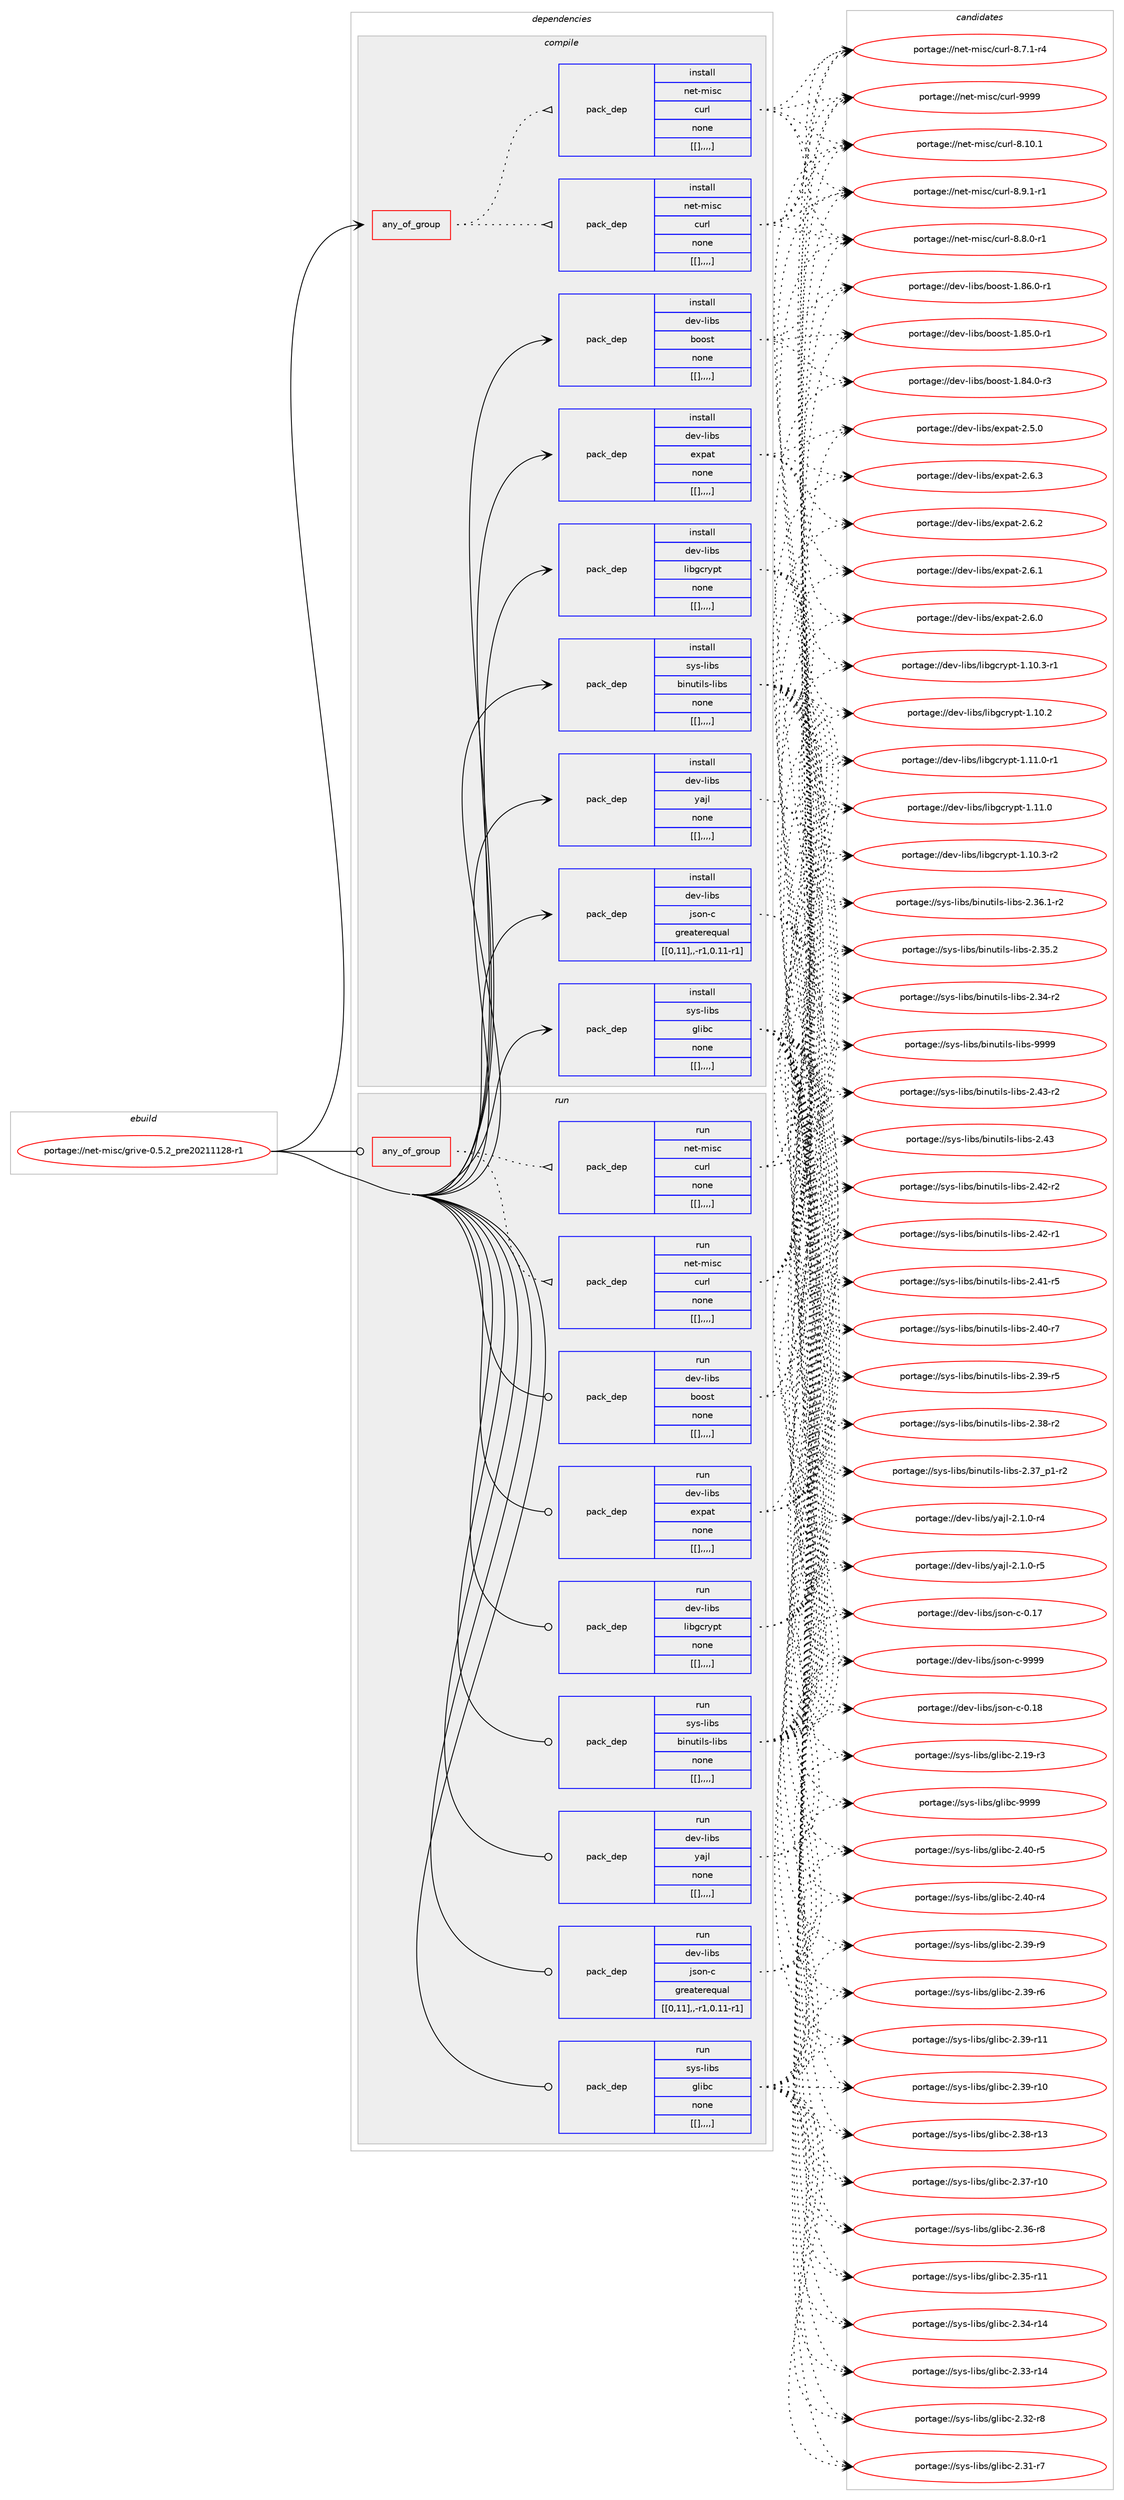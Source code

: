 digraph prolog {

# *************
# Graph options
# *************

newrank=true;
concentrate=true;
compound=true;
graph [rankdir=LR,fontname=Helvetica,fontsize=10,ranksep=1.5];#, ranksep=2.5, nodesep=0.2];
edge  [arrowhead=vee];
node  [fontname=Helvetica,fontsize=10];

# **********
# The ebuild
# **********

subgraph cluster_leftcol {
color=gray;
label=<<i>ebuild</i>>;
id [label="portage://net-misc/grive-0.5.2_pre20211128-r1", color=red, width=4, href="../net-misc/grive-0.5.2_pre20211128-r1.svg"];
}

# ****************
# The dependencies
# ****************

subgraph cluster_midcol {
color=gray;
label=<<i>dependencies</i>>;
subgraph cluster_compile {
fillcolor="#eeeeee";
style=filled;
label=<<i>compile</i>>;
subgraph any2772 {
dependency391869 [label=<<TABLE BORDER="0" CELLBORDER="1" CELLSPACING="0" CELLPADDING="4"><TR><TD CELLPADDING="10">any_of_group</TD></TR></TABLE>>, shape=none, color=red];subgraph pack285696 {
dependency391923 [label=<<TABLE BORDER="0" CELLBORDER="1" CELLSPACING="0" CELLPADDING="4" WIDTH="220"><TR><TD ROWSPAN="6" CELLPADDING="30">pack_dep</TD></TR><TR><TD WIDTH="110">install</TD></TR><TR><TD>net-misc</TD></TR><TR><TD>curl</TD></TR><TR><TD>none</TD></TR><TR><TD>[[],,,,]</TD></TR></TABLE>>, shape=none, color=blue];
}
dependency391869:e -> dependency391923:w [weight=20,style="dotted",arrowhead="oinv"];
subgraph pack285744 {
dependency391963 [label=<<TABLE BORDER="0" CELLBORDER="1" CELLSPACING="0" CELLPADDING="4" WIDTH="220"><TR><TD ROWSPAN="6" CELLPADDING="30">pack_dep</TD></TR><TR><TD WIDTH="110">install</TD></TR><TR><TD>net-misc</TD></TR><TR><TD>curl</TD></TR><TR><TD>none</TD></TR><TR><TD>[[],,,,]</TD></TR></TABLE>>, shape=none, color=blue];
}
dependency391869:e -> dependency391963:w [weight=20,style="dotted",arrowhead="oinv"];
}
id:e -> dependency391869:w [weight=20,style="solid",arrowhead="vee"];
subgraph pack285757 {
dependency391982 [label=<<TABLE BORDER="0" CELLBORDER="1" CELLSPACING="0" CELLPADDING="4" WIDTH="220"><TR><TD ROWSPAN="6" CELLPADDING="30">pack_dep</TD></TR><TR><TD WIDTH="110">install</TD></TR><TR><TD>dev-libs</TD></TR><TR><TD>boost</TD></TR><TR><TD>none</TD></TR><TR><TD>[[],,,,]</TD></TR></TABLE>>, shape=none, color=blue];
}
id:e -> dependency391982:w [weight=20,style="solid",arrowhead="vee"];
subgraph pack285786 {
dependency392041 [label=<<TABLE BORDER="0" CELLBORDER="1" CELLSPACING="0" CELLPADDING="4" WIDTH="220"><TR><TD ROWSPAN="6" CELLPADDING="30">pack_dep</TD></TR><TR><TD WIDTH="110">install</TD></TR><TR><TD>dev-libs</TD></TR><TR><TD>expat</TD></TR><TR><TD>none</TD></TR><TR><TD>[[],,,,]</TD></TR></TABLE>>, shape=none, color=blue];
}
id:e -> dependency392041:w [weight=20,style="solid",arrowhead="vee"];
subgraph pack285820 {
dependency392058 [label=<<TABLE BORDER="0" CELLBORDER="1" CELLSPACING="0" CELLPADDING="4" WIDTH="220"><TR><TD ROWSPAN="6" CELLPADDING="30">pack_dep</TD></TR><TR><TD WIDTH="110">install</TD></TR><TR><TD>dev-libs</TD></TR><TR><TD>json-c</TD></TR><TR><TD>greaterequal</TD></TR><TR><TD>[[0,11],,-r1,0.11-r1]</TD></TR></TABLE>>, shape=none, color=blue];
}
id:e -> dependency392058:w [weight=20,style="solid",arrowhead="vee"];
subgraph pack285823 {
dependency392083 [label=<<TABLE BORDER="0" CELLBORDER="1" CELLSPACING="0" CELLPADDING="4" WIDTH="220"><TR><TD ROWSPAN="6" CELLPADDING="30">pack_dep</TD></TR><TR><TD WIDTH="110">install</TD></TR><TR><TD>dev-libs</TD></TR><TR><TD>libgcrypt</TD></TR><TR><TD>none</TD></TR><TR><TD>[[],,,,]</TD></TR></TABLE>>, shape=none, color=blue];
}
id:e -> dependency392083:w [weight=20,style="solid",arrowhead="vee"];
subgraph pack285854 {
dependency392102 [label=<<TABLE BORDER="0" CELLBORDER="1" CELLSPACING="0" CELLPADDING="4" WIDTH="220"><TR><TD ROWSPAN="6" CELLPADDING="30">pack_dep</TD></TR><TR><TD WIDTH="110">install</TD></TR><TR><TD>dev-libs</TD></TR><TR><TD>yajl</TD></TR><TR><TD>none</TD></TR><TR><TD>[[],,,,]</TD></TR></TABLE>>, shape=none, color=blue];
}
id:e -> dependency392102:w [weight=20,style="solid",arrowhead="vee"];
subgraph pack285865 {
dependency392252 [label=<<TABLE BORDER="0" CELLBORDER="1" CELLSPACING="0" CELLPADDING="4" WIDTH="220"><TR><TD ROWSPAN="6" CELLPADDING="30">pack_dep</TD></TR><TR><TD WIDTH="110">install</TD></TR><TR><TD>sys-libs</TD></TR><TR><TD>binutils-libs</TD></TR><TR><TD>none</TD></TR><TR><TD>[[],,,,]</TD></TR></TABLE>>, shape=none, color=blue];
}
id:e -> dependency392252:w [weight=20,style="solid",arrowhead="vee"];
subgraph pack285964 {
dependency392276 [label=<<TABLE BORDER="0" CELLBORDER="1" CELLSPACING="0" CELLPADDING="4" WIDTH="220"><TR><TD ROWSPAN="6" CELLPADDING="30">pack_dep</TD></TR><TR><TD WIDTH="110">install</TD></TR><TR><TD>sys-libs</TD></TR><TR><TD>glibc</TD></TR><TR><TD>none</TD></TR><TR><TD>[[],,,,]</TD></TR></TABLE>>, shape=none, color=blue];
}
id:e -> dependency392276:w [weight=20,style="solid",arrowhead="vee"];
}
subgraph cluster_compileandrun {
fillcolor="#eeeeee";
style=filled;
label=<<i>compile and run</i>>;
}
subgraph cluster_run {
fillcolor="#eeeeee";
style=filled;
label=<<i>run</i>>;
subgraph any2773 {
dependency392318 [label=<<TABLE BORDER="0" CELLBORDER="1" CELLSPACING="0" CELLPADDING="4"><TR><TD CELLPADDING="10">any_of_group</TD></TR></TABLE>>, shape=none, color=red];subgraph pack286031 {
dependency392392 [label=<<TABLE BORDER="0" CELLBORDER="1" CELLSPACING="0" CELLPADDING="4" WIDTH="220"><TR><TD ROWSPAN="6" CELLPADDING="30">pack_dep</TD></TR><TR><TD WIDTH="110">run</TD></TR><TR><TD>net-misc</TD></TR><TR><TD>curl</TD></TR><TR><TD>none</TD></TR><TR><TD>[[],,,,]</TD></TR></TABLE>>, shape=none, color=blue];
}
dependency392318:e -> dependency392392:w [weight=20,style="dotted",arrowhead="oinv"];
subgraph pack286050 {
dependency392399 [label=<<TABLE BORDER="0" CELLBORDER="1" CELLSPACING="0" CELLPADDING="4" WIDTH="220"><TR><TD ROWSPAN="6" CELLPADDING="30">pack_dep</TD></TR><TR><TD WIDTH="110">run</TD></TR><TR><TD>net-misc</TD></TR><TR><TD>curl</TD></TR><TR><TD>none</TD></TR><TR><TD>[[],,,,]</TD></TR></TABLE>>, shape=none, color=blue];
}
dependency392318:e -> dependency392399:w [weight=20,style="dotted",arrowhead="oinv"];
}
id:e -> dependency392318:w [weight=20,style="solid",arrowhead="odot"];
subgraph pack286067 {
dependency392442 [label=<<TABLE BORDER="0" CELLBORDER="1" CELLSPACING="0" CELLPADDING="4" WIDTH="220"><TR><TD ROWSPAN="6" CELLPADDING="30">pack_dep</TD></TR><TR><TD WIDTH="110">run</TD></TR><TR><TD>dev-libs</TD></TR><TR><TD>boost</TD></TR><TR><TD>none</TD></TR><TR><TD>[[],,,,]</TD></TR></TABLE>>, shape=none, color=blue];
}
id:e -> dependency392442:w [weight=20,style="solid",arrowhead="odot"];
subgraph pack286083 {
dependency392496 [label=<<TABLE BORDER="0" CELLBORDER="1" CELLSPACING="0" CELLPADDING="4" WIDTH="220"><TR><TD ROWSPAN="6" CELLPADDING="30">pack_dep</TD></TR><TR><TD WIDTH="110">run</TD></TR><TR><TD>dev-libs</TD></TR><TR><TD>expat</TD></TR><TR><TD>none</TD></TR><TR><TD>[[],,,,]</TD></TR></TABLE>>, shape=none, color=blue];
}
id:e -> dependency392496:w [weight=20,style="solid",arrowhead="odot"];
subgraph pack286119 {
dependency392501 [label=<<TABLE BORDER="0" CELLBORDER="1" CELLSPACING="0" CELLPADDING="4" WIDTH="220"><TR><TD ROWSPAN="6" CELLPADDING="30">pack_dep</TD></TR><TR><TD WIDTH="110">run</TD></TR><TR><TD>dev-libs</TD></TR><TR><TD>json-c</TD></TR><TR><TD>greaterequal</TD></TR><TR><TD>[[0,11],,-r1,0.11-r1]</TD></TR></TABLE>>, shape=none, color=blue];
}
id:e -> dependency392501:w [weight=20,style="solid",arrowhead="odot"];
subgraph pack286124 {
dependency392504 [label=<<TABLE BORDER="0" CELLBORDER="1" CELLSPACING="0" CELLPADDING="4" WIDTH="220"><TR><TD ROWSPAN="6" CELLPADDING="30">pack_dep</TD></TR><TR><TD WIDTH="110">run</TD></TR><TR><TD>dev-libs</TD></TR><TR><TD>libgcrypt</TD></TR><TR><TD>none</TD></TR><TR><TD>[[],,,,]</TD></TR></TABLE>>, shape=none, color=blue];
}
id:e -> dependency392504:w [weight=20,style="solid",arrowhead="odot"];
subgraph pack286128 {
dependency392510 [label=<<TABLE BORDER="0" CELLBORDER="1" CELLSPACING="0" CELLPADDING="4" WIDTH="220"><TR><TD ROWSPAN="6" CELLPADDING="30">pack_dep</TD></TR><TR><TD WIDTH="110">run</TD></TR><TR><TD>dev-libs</TD></TR><TR><TD>yajl</TD></TR><TR><TD>none</TD></TR><TR><TD>[[],,,,]</TD></TR></TABLE>>, shape=none, color=blue];
}
id:e -> dependency392510:w [weight=20,style="solid",arrowhead="odot"];
subgraph pack286182 {
dependency392600 [label=<<TABLE BORDER="0" CELLBORDER="1" CELLSPACING="0" CELLPADDING="4" WIDTH="220"><TR><TD ROWSPAN="6" CELLPADDING="30">pack_dep</TD></TR><TR><TD WIDTH="110">run</TD></TR><TR><TD>sys-libs</TD></TR><TR><TD>binutils-libs</TD></TR><TR><TD>none</TD></TR><TR><TD>[[],,,,]</TD></TR></TABLE>>, shape=none, color=blue];
}
id:e -> dependency392600:w [weight=20,style="solid",arrowhead="odot"];
subgraph pack286199 {
dependency392644 [label=<<TABLE BORDER="0" CELLBORDER="1" CELLSPACING="0" CELLPADDING="4" WIDTH="220"><TR><TD ROWSPAN="6" CELLPADDING="30">pack_dep</TD></TR><TR><TD WIDTH="110">run</TD></TR><TR><TD>sys-libs</TD></TR><TR><TD>glibc</TD></TR><TR><TD>none</TD></TR><TR><TD>[[],,,,]</TD></TR></TABLE>>, shape=none, color=blue];
}
id:e -> dependency392644:w [weight=20,style="solid",arrowhead="odot"];
}
}

# **************
# The candidates
# **************

subgraph cluster_choices {
rank=same;
color=gray;
label=<<i>candidates</i>>;

subgraph choice285041 {
color=black;
nodesep=1;
choice110101116451091051159947991171141084557575757 [label="portage://net-misc/curl-9999", color=red, width=4,href="../net-misc/curl-9999.svg"];
choice1101011164510910511599479911711410845564649484649 [label="portage://net-misc/curl-8.10.1", color=red, width=4,href="../net-misc/curl-8.10.1.svg"];
choice110101116451091051159947991171141084556465746494511449 [label="portage://net-misc/curl-8.9.1-r1", color=red, width=4,href="../net-misc/curl-8.9.1-r1.svg"];
choice110101116451091051159947991171141084556465646484511449 [label="portage://net-misc/curl-8.8.0-r1", color=red, width=4,href="../net-misc/curl-8.8.0-r1.svg"];
choice110101116451091051159947991171141084556465546494511452 [label="portage://net-misc/curl-8.7.1-r4", color=red, width=4,href="../net-misc/curl-8.7.1-r4.svg"];
dependency391923:e -> choice110101116451091051159947991171141084557575757:w [style=dotted,weight="100"];
dependency391923:e -> choice1101011164510910511599479911711410845564649484649:w [style=dotted,weight="100"];
dependency391923:e -> choice110101116451091051159947991171141084556465746494511449:w [style=dotted,weight="100"];
dependency391923:e -> choice110101116451091051159947991171141084556465646484511449:w [style=dotted,weight="100"];
dependency391923:e -> choice110101116451091051159947991171141084556465546494511452:w [style=dotted,weight="100"];
}
subgraph choice285045 {
color=black;
nodesep=1;
choice110101116451091051159947991171141084557575757 [label="portage://net-misc/curl-9999", color=red, width=4,href="../net-misc/curl-9999.svg"];
choice1101011164510910511599479911711410845564649484649 [label="portage://net-misc/curl-8.10.1", color=red, width=4,href="../net-misc/curl-8.10.1.svg"];
choice110101116451091051159947991171141084556465746494511449 [label="portage://net-misc/curl-8.9.1-r1", color=red, width=4,href="../net-misc/curl-8.9.1-r1.svg"];
choice110101116451091051159947991171141084556465646484511449 [label="portage://net-misc/curl-8.8.0-r1", color=red, width=4,href="../net-misc/curl-8.8.0-r1.svg"];
choice110101116451091051159947991171141084556465546494511452 [label="portage://net-misc/curl-8.7.1-r4", color=red, width=4,href="../net-misc/curl-8.7.1-r4.svg"];
dependency391963:e -> choice110101116451091051159947991171141084557575757:w [style=dotted,weight="100"];
dependency391963:e -> choice1101011164510910511599479911711410845564649484649:w [style=dotted,weight="100"];
dependency391963:e -> choice110101116451091051159947991171141084556465746494511449:w [style=dotted,weight="100"];
dependency391963:e -> choice110101116451091051159947991171141084556465646484511449:w [style=dotted,weight="100"];
dependency391963:e -> choice110101116451091051159947991171141084556465546494511452:w [style=dotted,weight="100"];
}
subgraph choice285056 {
color=black;
nodesep=1;
choice10010111845108105981154798111111115116454946565446484511449 [label="portage://dev-libs/boost-1.86.0-r1", color=red, width=4,href="../dev-libs/boost-1.86.0-r1.svg"];
choice10010111845108105981154798111111115116454946565346484511449 [label="portage://dev-libs/boost-1.85.0-r1", color=red, width=4,href="../dev-libs/boost-1.85.0-r1.svg"];
choice10010111845108105981154798111111115116454946565246484511451 [label="portage://dev-libs/boost-1.84.0-r3", color=red, width=4,href="../dev-libs/boost-1.84.0-r3.svg"];
dependency391982:e -> choice10010111845108105981154798111111115116454946565446484511449:w [style=dotted,weight="100"];
dependency391982:e -> choice10010111845108105981154798111111115116454946565346484511449:w [style=dotted,weight="100"];
dependency391982:e -> choice10010111845108105981154798111111115116454946565246484511451:w [style=dotted,weight="100"];
}
subgraph choice285058 {
color=black;
nodesep=1;
choice10010111845108105981154710112011297116455046544651 [label="portage://dev-libs/expat-2.6.3", color=red, width=4,href="../dev-libs/expat-2.6.3.svg"];
choice10010111845108105981154710112011297116455046544650 [label="portage://dev-libs/expat-2.6.2", color=red, width=4,href="../dev-libs/expat-2.6.2.svg"];
choice10010111845108105981154710112011297116455046544649 [label="portage://dev-libs/expat-2.6.1", color=red, width=4,href="../dev-libs/expat-2.6.1.svg"];
choice10010111845108105981154710112011297116455046544648 [label="portage://dev-libs/expat-2.6.0", color=red, width=4,href="../dev-libs/expat-2.6.0.svg"];
choice10010111845108105981154710112011297116455046534648 [label="portage://dev-libs/expat-2.5.0", color=red, width=4,href="../dev-libs/expat-2.5.0.svg"];
dependency392041:e -> choice10010111845108105981154710112011297116455046544651:w [style=dotted,weight="100"];
dependency392041:e -> choice10010111845108105981154710112011297116455046544650:w [style=dotted,weight="100"];
dependency392041:e -> choice10010111845108105981154710112011297116455046544649:w [style=dotted,weight="100"];
dependency392041:e -> choice10010111845108105981154710112011297116455046544648:w [style=dotted,weight="100"];
dependency392041:e -> choice10010111845108105981154710112011297116455046534648:w [style=dotted,weight="100"];
}
subgraph choice285070 {
color=black;
nodesep=1;
choice10010111845108105981154710611511111045994557575757 [label="portage://dev-libs/json-c-9999", color=red, width=4,href="../dev-libs/json-c-9999.svg"];
choice10010111845108105981154710611511111045994548464956 [label="portage://dev-libs/json-c-0.18", color=red, width=4,href="../dev-libs/json-c-0.18.svg"];
choice10010111845108105981154710611511111045994548464955 [label="portage://dev-libs/json-c-0.17", color=red, width=4,href="../dev-libs/json-c-0.17.svg"];
dependency392058:e -> choice10010111845108105981154710611511111045994557575757:w [style=dotted,weight="100"];
dependency392058:e -> choice10010111845108105981154710611511111045994548464956:w [style=dotted,weight="100"];
dependency392058:e -> choice10010111845108105981154710611511111045994548464955:w [style=dotted,weight="100"];
}
subgraph choice285088 {
color=black;
nodesep=1;
choice1001011184510810598115471081059810399114121112116454946494946484511449 [label="portage://dev-libs/libgcrypt-1.11.0-r1", color=red, width=4,href="../dev-libs/libgcrypt-1.11.0-r1.svg"];
choice100101118451081059811547108105981039911412111211645494649494648 [label="portage://dev-libs/libgcrypt-1.11.0", color=red, width=4,href="../dev-libs/libgcrypt-1.11.0.svg"];
choice1001011184510810598115471081059810399114121112116454946494846514511450 [label="portage://dev-libs/libgcrypt-1.10.3-r2", color=red, width=4,href="../dev-libs/libgcrypt-1.10.3-r2.svg"];
choice1001011184510810598115471081059810399114121112116454946494846514511449 [label="portage://dev-libs/libgcrypt-1.10.3-r1", color=red, width=4,href="../dev-libs/libgcrypt-1.10.3-r1.svg"];
choice100101118451081059811547108105981039911412111211645494649484650 [label="portage://dev-libs/libgcrypt-1.10.2", color=red, width=4,href="../dev-libs/libgcrypt-1.10.2.svg"];
dependency392083:e -> choice1001011184510810598115471081059810399114121112116454946494946484511449:w [style=dotted,weight="100"];
dependency392083:e -> choice100101118451081059811547108105981039911412111211645494649494648:w [style=dotted,weight="100"];
dependency392083:e -> choice1001011184510810598115471081059810399114121112116454946494846514511450:w [style=dotted,weight="100"];
dependency392083:e -> choice1001011184510810598115471081059810399114121112116454946494846514511449:w [style=dotted,weight="100"];
dependency392083:e -> choice100101118451081059811547108105981039911412111211645494649484650:w [style=dotted,weight="100"];
}
subgraph choice285145 {
color=black;
nodesep=1;
choice100101118451081059811547121971061084550464946484511453 [label="portage://dev-libs/yajl-2.1.0-r5", color=red, width=4,href="../dev-libs/yajl-2.1.0-r5.svg"];
choice100101118451081059811547121971061084550464946484511452 [label="portage://dev-libs/yajl-2.1.0-r4", color=red, width=4,href="../dev-libs/yajl-2.1.0-r4.svg"];
dependency392102:e -> choice100101118451081059811547121971061084550464946484511453:w [style=dotted,weight="100"];
dependency392102:e -> choice100101118451081059811547121971061084550464946484511452:w [style=dotted,weight="100"];
}
subgraph choice285147 {
color=black;
nodesep=1;
choice1151211154510810598115479810511011711610510811545108105981154557575757 [label="portage://sys-libs/binutils-libs-9999", color=red, width=4,href="../sys-libs/binutils-libs-9999.svg"];
choice11512111545108105981154798105110117116105108115451081059811545504652514511450 [label="portage://sys-libs/binutils-libs-2.43-r2", color=red, width=4,href="../sys-libs/binutils-libs-2.43-r2.svg"];
choice1151211154510810598115479810511011711610510811545108105981154550465251 [label="portage://sys-libs/binutils-libs-2.43", color=red, width=4,href="../sys-libs/binutils-libs-2.43.svg"];
choice11512111545108105981154798105110117116105108115451081059811545504652504511450 [label="portage://sys-libs/binutils-libs-2.42-r2", color=red, width=4,href="../sys-libs/binutils-libs-2.42-r2.svg"];
choice11512111545108105981154798105110117116105108115451081059811545504652504511449 [label="portage://sys-libs/binutils-libs-2.42-r1", color=red, width=4,href="../sys-libs/binutils-libs-2.42-r1.svg"];
choice11512111545108105981154798105110117116105108115451081059811545504652494511453 [label="portage://sys-libs/binutils-libs-2.41-r5", color=red, width=4,href="../sys-libs/binutils-libs-2.41-r5.svg"];
choice11512111545108105981154798105110117116105108115451081059811545504652484511455 [label="portage://sys-libs/binutils-libs-2.40-r7", color=red, width=4,href="../sys-libs/binutils-libs-2.40-r7.svg"];
choice11512111545108105981154798105110117116105108115451081059811545504651574511453 [label="portage://sys-libs/binutils-libs-2.39-r5", color=red, width=4,href="../sys-libs/binutils-libs-2.39-r5.svg"];
choice11512111545108105981154798105110117116105108115451081059811545504651564511450 [label="portage://sys-libs/binutils-libs-2.38-r2", color=red, width=4,href="../sys-libs/binutils-libs-2.38-r2.svg"];
choice115121115451081059811547981051101171161051081154510810598115455046515595112494511450 [label="portage://sys-libs/binutils-libs-2.37_p1-r2", color=red, width=4,href="../sys-libs/binutils-libs-2.37_p1-r2.svg"];
choice115121115451081059811547981051101171161051081154510810598115455046515446494511450 [label="portage://sys-libs/binutils-libs-2.36.1-r2", color=red, width=4,href="../sys-libs/binutils-libs-2.36.1-r2.svg"];
choice11512111545108105981154798105110117116105108115451081059811545504651534650 [label="portage://sys-libs/binutils-libs-2.35.2", color=red, width=4,href="../sys-libs/binutils-libs-2.35.2.svg"];
choice11512111545108105981154798105110117116105108115451081059811545504651524511450 [label="portage://sys-libs/binutils-libs-2.34-r2", color=red, width=4,href="../sys-libs/binutils-libs-2.34-r2.svg"];
dependency392252:e -> choice1151211154510810598115479810511011711610510811545108105981154557575757:w [style=dotted,weight="100"];
dependency392252:e -> choice11512111545108105981154798105110117116105108115451081059811545504652514511450:w [style=dotted,weight="100"];
dependency392252:e -> choice1151211154510810598115479810511011711610510811545108105981154550465251:w [style=dotted,weight="100"];
dependency392252:e -> choice11512111545108105981154798105110117116105108115451081059811545504652504511450:w [style=dotted,weight="100"];
dependency392252:e -> choice11512111545108105981154798105110117116105108115451081059811545504652504511449:w [style=dotted,weight="100"];
dependency392252:e -> choice11512111545108105981154798105110117116105108115451081059811545504652494511453:w [style=dotted,weight="100"];
dependency392252:e -> choice11512111545108105981154798105110117116105108115451081059811545504652484511455:w [style=dotted,weight="100"];
dependency392252:e -> choice11512111545108105981154798105110117116105108115451081059811545504651574511453:w [style=dotted,weight="100"];
dependency392252:e -> choice11512111545108105981154798105110117116105108115451081059811545504651564511450:w [style=dotted,weight="100"];
dependency392252:e -> choice115121115451081059811547981051101171161051081154510810598115455046515595112494511450:w [style=dotted,weight="100"];
dependency392252:e -> choice115121115451081059811547981051101171161051081154510810598115455046515446494511450:w [style=dotted,weight="100"];
dependency392252:e -> choice11512111545108105981154798105110117116105108115451081059811545504651534650:w [style=dotted,weight="100"];
dependency392252:e -> choice11512111545108105981154798105110117116105108115451081059811545504651524511450:w [style=dotted,weight="100"];
}
subgraph choice285152 {
color=black;
nodesep=1;
choice11512111545108105981154710310810598994557575757 [label="portage://sys-libs/glibc-9999", color=red, width=4,href="../sys-libs/glibc-9999.svg"];
choice115121115451081059811547103108105989945504652484511453 [label="portage://sys-libs/glibc-2.40-r5", color=red, width=4,href="../sys-libs/glibc-2.40-r5.svg"];
choice115121115451081059811547103108105989945504652484511452 [label="portage://sys-libs/glibc-2.40-r4", color=red, width=4,href="../sys-libs/glibc-2.40-r4.svg"];
choice115121115451081059811547103108105989945504651574511457 [label="portage://sys-libs/glibc-2.39-r9", color=red, width=4,href="../sys-libs/glibc-2.39-r9.svg"];
choice115121115451081059811547103108105989945504651574511454 [label="portage://sys-libs/glibc-2.39-r6", color=red, width=4,href="../sys-libs/glibc-2.39-r6.svg"];
choice11512111545108105981154710310810598994550465157451144949 [label="portage://sys-libs/glibc-2.39-r11", color=red, width=4,href="../sys-libs/glibc-2.39-r11.svg"];
choice11512111545108105981154710310810598994550465157451144948 [label="portage://sys-libs/glibc-2.39-r10", color=red, width=4,href="../sys-libs/glibc-2.39-r10.svg"];
choice11512111545108105981154710310810598994550465156451144951 [label="portage://sys-libs/glibc-2.38-r13", color=red, width=4,href="../sys-libs/glibc-2.38-r13.svg"];
choice11512111545108105981154710310810598994550465155451144948 [label="portage://sys-libs/glibc-2.37-r10", color=red, width=4,href="../sys-libs/glibc-2.37-r10.svg"];
choice115121115451081059811547103108105989945504651544511456 [label="portage://sys-libs/glibc-2.36-r8", color=red, width=4,href="../sys-libs/glibc-2.36-r8.svg"];
choice11512111545108105981154710310810598994550465153451144949 [label="portage://sys-libs/glibc-2.35-r11", color=red, width=4,href="../sys-libs/glibc-2.35-r11.svg"];
choice11512111545108105981154710310810598994550465152451144952 [label="portage://sys-libs/glibc-2.34-r14", color=red, width=4,href="../sys-libs/glibc-2.34-r14.svg"];
choice11512111545108105981154710310810598994550465151451144952 [label="portage://sys-libs/glibc-2.33-r14", color=red, width=4,href="../sys-libs/glibc-2.33-r14.svg"];
choice115121115451081059811547103108105989945504651504511456 [label="portage://sys-libs/glibc-2.32-r8", color=red, width=4,href="../sys-libs/glibc-2.32-r8.svg"];
choice115121115451081059811547103108105989945504651494511455 [label="portage://sys-libs/glibc-2.31-r7", color=red, width=4,href="../sys-libs/glibc-2.31-r7.svg"];
choice115121115451081059811547103108105989945504649574511451 [label="portage://sys-libs/glibc-2.19-r3", color=red, width=4,href="../sys-libs/glibc-2.19-r3.svg"];
dependency392276:e -> choice11512111545108105981154710310810598994557575757:w [style=dotted,weight="100"];
dependency392276:e -> choice115121115451081059811547103108105989945504652484511453:w [style=dotted,weight="100"];
dependency392276:e -> choice115121115451081059811547103108105989945504652484511452:w [style=dotted,weight="100"];
dependency392276:e -> choice115121115451081059811547103108105989945504651574511457:w [style=dotted,weight="100"];
dependency392276:e -> choice115121115451081059811547103108105989945504651574511454:w [style=dotted,weight="100"];
dependency392276:e -> choice11512111545108105981154710310810598994550465157451144949:w [style=dotted,weight="100"];
dependency392276:e -> choice11512111545108105981154710310810598994550465157451144948:w [style=dotted,weight="100"];
dependency392276:e -> choice11512111545108105981154710310810598994550465156451144951:w [style=dotted,weight="100"];
dependency392276:e -> choice11512111545108105981154710310810598994550465155451144948:w [style=dotted,weight="100"];
dependency392276:e -> choice115121115451081059811547103108105989945504651544511456:w [style=dotted,weight="100"];
dependency392276:e -> choice11512111545108105981154710310810598994550465153451144949:w [style=dotted,weight="100"];
dependency392276:e -> choice11512111545108105981154710310810598994550465152451144952:w [style=dotted,weight="100"];
dependency392276:e -> choice11512111545108105981154710310810598994550465151451144952:w [style=dotted,weight="100"];
dependency392276:e -> choice115121115451081059811547103108105989945504651504511456:w [style=dotted,weight="100"];
dependency392276:e -> choice115121115451081059811547103108105989945504651494511455:w [style=dotted,weight="100"];
dependency392276:e -> choice115121115451081059811547103108105989945504649574511451:w [style=dotted,weight="100"];
}
subgraph choice285184 {
color=black;
nodesep=1;
choice110101116451091051159947991171141084557575757 [label="portage://net-misc/curl-9999", color=red, width=4,href="../net-misc/curl-9999.svg"];
choice1101011164510910511599479911711410845564649484649 [label="portage://net-misc/curl-8.10.1", color=red, width=4,href="../net-misc/curl-8.10.1.svg"];
choice110101116451091051159947991171141084556465746494511449 [label="portage://net-misc/curl-8.9.1-r1", color=red, width=4,href="../net-misc/curl-8.9.1-r1.svg"];
choice110101116451091051159947991171141084556465646484511449 [label="portage://net-misc/curl-8.8.0-r1", color=red, width=4,href="../net-misc/curl-8.8.0-r1.svg"];
choice110101116451091051159947991171141084556465546494511452 [label="portage://net-misc/curl-8.7.1-r4", color=red, width=4,href="../net-misc/curl-8.7.1-r4.svg"];
dependency392392:e -> choice110101116451091051159947991171141084557575757:w [style=dotted,weight="100"];
dependency392392:e -> choice1101011164510910511599479911711410845564649484649:w [style=dotted,weight="100"];
dependency392392:e -> choice110101116451091051159947991171141084556465746494511449:w [style=dotted,weight="100"];
dependency392392:e -> choice110101116451091051159947991171141084556465646484511449:w [style=dotted,weight="100"];
dependency392392:e -> choice110101116451091051159947991171141084556465546494511452:w [style=dotted,weight="100"];
}
subgraph choice285206 {
color=black;
nodesep=1;
choice110101116451091051159947991171141084557575757 [label="portage://net-misc/curl-9999", color=red, width=4,href="../net-misc/curl-9999.svg"];
choice1101011164510910511599479911711410845564649484649 [label="portage://net-misc/curl-8.10.1", color=red, width=4,href="../net-misc/curl-8.10.1.svg"];
choice110101116451091051159947991171141084556465746494511449 [label="portage://net-misc/curl-8.9.1-r1", color=red, width=4,href="../net-misc/curl-8.9.1-r1.svg"];
choice110101116451091051159947991171141084556465646484511449 [label="portage://net-misc/curl-8.8.0-r1", color=red, width=4,href="../net-misc/curl-8.8.0-r1.svg"];
choice110101116451091051159947991171141084556465546494511452 [label="portage://net-misc/curl-8.7.1-r4", color=red, width=4,href="../net-misc/curl-8.7.1-r4.svg"];
dependency392399:e -> choice110101116451091051159947991171141084557575757:w [style=dotted,weight="100"];
dependency392399:e -> choice1101011164510910511599479911711410845564649484649:w [style=dotted,weight="100"];
dependency392399:e -> choice110101116451091051159947991171141084556465746494511449:w [style=dotted,weight="100"];
dependency392399:e -> choice110101116451091051159947991171141084556465646484511449:w [style=dotted,weight="100"];
dependency392399:e -> choice110101116451091051159947991171141084556465546494511452:w [style=dotted,weight="100"];
}
subgraph choice285247 {
color=black;
nodesep=1;
choice10010111845108105981154798111111115116454946565446484511449 [label="portage://dev-libs/boost-1.86.0-r1", color=red, width=4,href="../dev-libs/boost-1.86.0-r1.svg"];
choice10010111845108105981154798111111115116454946565346484511449 [label="portage://dev-libs/boost-1.85.0-r1", color=red, width=4,href="../dev-libs/boost-1.85.0-r1.svg"];
choice10010111845108105981154798111111115116454946565246484511451 [label="portage://dev-libs/boost-1.84.0-r3", color=red, width=4,href="../dev-libs/boost-1.84.0-r3.svg"];
dependency392442:e -> choice10010111845108105981154798111111115116454946565446484511449:w [style=dotted,weight="100"];
dependency392442:e -> choice10010111845108105981154798111111115116454946565346484511449:w [style=dotted,weight="100"];
dependency392442:e -> choice10010111845108105981154798111111115116454946565246484511451:w [style=dotted,weight="100"];
}
subgraph choice285251 {
color=black;
nodesep=1;
choice10010111845108105981154710112011297116455046544651 [label="portage://dev-libs/expat-2.6.3", color=red, width=4,href="../dev-libs/expat-2.6.3.svg"];
choice10010111845108105981154710112011297116455046544650 [label="portage://dev-libs/expat-2.6.2", color=red, width=4,href="../dev-libs/expat-2.6.2.svg"];
choice10010111845108105981154710112011297116455046544649 [label="portage://dev-libs/expat-2.6.1", color=red, width=4,href="../dev-libs/expat-2.6.1.svg"];
choice10010111845108105981154710112011297116455046544648 [label="portage://dev-libs/expat-2.6.0", color=red, width=4,href="../dev-libs/expat-2.6.0.svg"];
choice10010111845108105981154710112011297116455046534648 [label="portage://dev-libs/expat-2.5.0", color=red, width=4,href="../dev-libs/expat-2.5.0.svg"];
dependency392496:e -> choice10010111845108105981154710112011297116455046544651:w [style=dotted,weight="100"];
dependency392496:e -> choice10010111845108105981154710112011297116455046544650:w [style=dotted,weight="100"];
dependency392496:e -> choice10010111845108105981154710112011297116455046544649:w [style=dotted,weight="100"];
dependency392496:e -> choice10010111845108105981154710112011297116455046544648:w [style=dotted,weight="100"];
dependency392496:e -> choice10010111845108105981154710112011297116455046534648:w [style=dotted,weight="100"];
}
subgraph choice285288 {
color=black;
nodesep=1;
choice10010111845108105981154710611511111045994557575757 [label="portage://dev-libs/json-c-9999", color=red, width=4,href="../dev-libs/json-c-9999.svg"];
choice10010111845108105981154710611511111045994548464956 [label="portage://dev-libs/json-c-0.18", color=red, width=4,href="../dev-libs/json-c-0.18.svg"];
choice10010111845108105981154710611511111045994548464955 [label="portage://dev-libs/json-c-0.17", color=red, width=4,href="../dev-libs/json-c-0.17.svg"];
dependency392501:e -> choice10010111845108105981154710611511111045994557575757:w [style=dotted,weight="100"];
dependency392501:e -> choice10010111845108105981154710611511111045994548464956:w [style=dotted,weight="100"];
dependency392501:e -> choice10010111845108105981154710611511111045994548464955:w [style=dotted,weight="100"];
}
subgraph choice285367 {
color=black;
nodesep=1;
choice1001011184510810598115471081059810399114121112116454946494946484511449 [label="portage://dev-libs/libgcrypt-1.11.0-r1", color=red, width=4,href="../dev-libs/libgcrypt-1.11.0-r1.svg"];
choice100101118451081059811547108105981039911412111211645494649494648 [label="portage://dev-libs/libgcrypt-1.11.0", color=red, width=4,href="../dev-libs/libgcrypt-1.11.0.svg"];
choice1001011184510810598115471081059810399114121112116454946494846514511450 [label="portage://dev-libs/libgcrypt-1.10.3-r2", color=red, width=4,href="../dev-libs/libgcrypt-1.10.3-r2.svg"];
choice1001011184510810598115471081059810399114121112116454946494846514511449 [label="portage://dev-libs/libgcrypt-1.10.3-r1", color=red, width=4,href="../dev-libs/libgcrypt-1.10.3-r1.svg"];
choice100101118451081059811547108105981039911412111211645494649484650 [label="portage://dev-libs/libgcrypt-1.10.2", color=red, width=4,href="../dev-libs/libgcrypt-1.10.2.svg"];
dependency392504:e -> choice1001011184510810598115471081059810399114121112116454946494946484511449:w [style=dotted,weight="100"];
dependency392504:e -> choice100101118451081059811547108105981039911412111211645494649494648:w [style=dotted,weight="100"];
dependency392504:e -> choice1001011184510810598115471081059810399114121112116454946494846514511450:w [style=dotted,weight="100"];
dependency392504:e -> choice1001011184510810598115471081059810399114121112116454946494846514511449:w [style=dotted,weight="100"];
dependency392504:e -> choice100101118451081059811547108105981039911412111211645494649484650:w [style=dotted,weight="100"];
}
subgraph choice285374 {
color=black;
nodesep=1;
choice100101118451081059811547121971061084550464946484511453 [label="portage://dev-libs/yajl-2.1.0-r5", color=red, width=4,href="../dev-libs/yajl-2.1.0-r5.svg"];
choice100101118451081059811547121971061084550464946484511452 [label="portage://dev-libs/yajl-2.1.0-r4", color=red, width=4,href="../dev-libs/yajl-2.1.0-r4.svg"];
dependency392510:e -> choice100101118451081059811547121971061084550464946484511453:w [style=dotted,weight="100"];
dependency392510:e -> choice100101118451081059811547121971061084550464946484511452:w [style=dotted,weight="100"];
}
subgraph choice285383 {
color=black;
nodesep=1;
choice1151211154510810598115479810511011711610510811545108105981154557575757 [label="portage://sys-libs/binutils-libs-9999", color=red, width=4,href="../sys-libs/binutils-libs-9999.svg"];
choice11512111545108105981154798105110117116105108115451081059811545504652514511450 [label="portage://sys-libs/binutils-libs-2.43-r2", color=red, width=4,href="../sys-libs/binutils-libs-2.43-r2.svg"];
choice1151211154510810598115479810511011711610510811545108105981154550465251 [label="portage://sys-libs/binutils-libs-2.43", color=red, width=4,href="../sys-libs/binutils-libs-2.43.svg"];
choice11512111545108105981154798105110117116105108115451081059811545504652504511450 [label="portage://sys-libs/binutils-libs-2.42-r2", color=red, width=4,href="../sys-libs/binutils-libs-2.42-r2.svg"];
choice11512111545108105981154798105110117116105108115451081059811545504652504511449 [label="portage://sys-libs/binutils-libs-2.42-r1", color=red, width=4,href="../sys-libs/binutils-libs-2.42-r1.svg"];
choice11512111545108105981154798105110117116105108115451081059811545504652494511453 [label="portage://sys-libs/binutils-libs-2.41-r5", color=red, width=4,href="../sys-libs/binutils-libs-2.41-r5.svg"];
choice11512111545108105981154798105110117116105108115451081059811545504652484511455 [label="portage://sys-libs/binutils-libs-2.40-r7", color=red, width=4,href="../sys-libs/binutils-libs-2.40-r7.svg"];
choice11512111545108105981154798105110117116105108115451081059811545504651574511453 [label="portage://sys-libs/binutils-libs-2.39-r5", color=red, width=4,href="../sys-libs/binutils-libs-2.39-r5.svg"];
choice11512111545108105981154798105110117116105108115451081059811545504651564511450 [label="portage://sys-libs/binutils-libs-2.38-r2", color=red, width=4,href="../sys-libs/binutils-libs-2.38-r2.svg"];
choice115121115451081059811547981051101171161051081154510810598115455046515595112494511450 [label="portage://sys-libs/binutils-libs-2.37_p1-r2", color=red, width=4,href="../sys-libs/binutils-libs-2.37_p1-r2.svg"];
choice115121115451081059811547981051101171161051081154510810598115455046515446494511450 [label="portage://sys-libs/binutils-libs-2.36.1-r2", color=red, width=4,href="../sys-libs/binutils-libs-2.36.1-r2.svg"];
choice11512111545108105981154798105110117116105108115451081059811545504651534650 [label="portage://sys-libs/binutils-libs-2.35.2", color=red, width=4,href="../sys-libs/binutils-libs-2.35.2.svg"];
choice11512111545108105981154798105110117116105108115451081059811545504651524511450 [label="portage://sys-libs/binutils-libs-2.34-r2", color=red, width=4,href="../sys-libs/binutils-libs-2.34-r2.svg"];
dependency392600:e -> choice1151211154510810598115479810511011711610510811545108105981154557575757:w [style=dotted,weight="100"];
dependency392600:e -> choice11512111545108105981154798105110117116105108115451081059811545504652514511450:w [style=dotted,weight="100"];
dependency392600:e -> choice1151211154510810598115479810511011711610510811545108105981154550465251:w [style=dotted,weight="100"];
dependency392600:e -> choice11512111545108105981154798105110117116105108115451081059811545504652504511450:w [style=dotted,weight="100"];
dependency392600:e -> choice11512111545108105981154798105110117116105108115451081059811545504652504511449:w [style=dotted,weight="100"];
dependency392600:e -> choice11512111545108105981154798105110117116105108115451081059811545504652494511453:w [style=dotted,weight="100"];
dependency392600:e -> choice11512111545108105981154798105110117116105108115451081059811545504652484511455:w [style=dotted,weight="100"];
dependency392600:e -> choice11512111545108105981154798105110117116105108115451081059811545504651574511453:w [style=dotted,weight="100"];
dependency392600:e -> choice11512111545108105981154798105110117116105108115451081059811545504651564511450:w [style=dotted,weight="100"];
dependency392600:e -> choice115121115451081059811547981051101171161051081154510810598115455046515595112494511450:w [style=dotted,weight="100"];
dependency392600:e -> choice115121115451081059811547981051101171161051081154510810598115455046515446494511450:w [style=dotted,weight="100"];
dependency392600:e -> choice11512111545108105981154798105110117116105108115451081059811545504651534650:w [style=dotted,weight="100"];
dependency392600:e -> choice11512111545108105981154798105110117116105108115451081059811545504651524511450:w [style=dotted,weight="100"];
}
subgraph choice285390 {
color=black;
nodesep=1;
choice11512111545108105981154710310810598994557575757 [label="portage://sys-libs/glibc-9999", color=red, width=4,href="../sys-libs/glibc-9999.svg"];
choice115121115451081059811547103108105989945504652484511453 [label="portage://sys-libs/glibc-2.40-r5", color=red, width=4,href="../sys-libs/glibc-2.40-r5.svg"];
choice115121115451081059811547103108105989945504652484511452 [label="portage://sys-libs/glibc-2.40-r4", color=red, width=4,href="../sys-libs/glibc-2.40-r4.svg"];
choice115121115451081059811547103108105989945504651574511457 [label="portage://sys-libs/glibc-2.39-r9", color=red, width=4,href="../sys-libs/glibc-2.39-r9.svg"];
choice115121115451081059811547103108105989945504651574511454 [label="portage://sys-libs/glibc-2.39-r6", color=red, width=4,href="../sys-libs/glibc-2.39-r6.svg"];
choice11512111545108105981154710310810598994550465157451144949 [label="portage://sys-libs/glibc-2.39-r11", color=red, width=4,href="../sys-libs/glibc-2.39-r11.svg"];
choice11512111545108105981154710310810598994550465157451144948 [label="portage://sys-libs/glibc-2.39-r10", color=red, width=4,href="../sys-libs/glibc-2.39-r10.svg"];
choice11512111545108105981154710310810598994550465156451144951 [label="portage://sys-libs/glibc-2.38-r13", color=red, width=4,href="../sys-libs/glibc-2.38-r13.svg"];
choice11512111545108105981154710310810598994550465155451144948 [label="portage://sys-libs/glibc-2.37-r10", color=red, width=4,href="../sys-libs/glibc-2.37-r10.svg"];
choice115121115451081059811547103108105989945504651544511456 [label="portage://sys-libs/glibc-2.36-r8", color=red, width=4,href="../sys-libs/glibc-2.36-r8.svg"];
choice11512111545108105981154710310810598994550465153451144949 [label="portage://sys-libs/glibc-2.35-r11", color=red, width=4,href="../sys-libs/glibc-2.35-r11.svg"];
choice11512111545108105981154710310810598994550465152451144952 [label="portage://sys-libs/glibc-2.34-r14", color=red, width=4,href="../sys-libs/glibc-2.34-r14.svg"];
choice11512111545108105981154710310810598994550465151451144952 [label="portage://sys-libs/glibc-2.33-r14", color=red, width=4,href="../sys-libs/glibc-2.33-r14.svg"];
choice115121115451081059811547103108105989945504651504511456 [label="portage://sys-libs/glibc-2.32-r8", color=red, width=4,href="../sys-libs/glibc-2.32-r8.svg"];
choice115121115451081059811547103108105989945504651494511455 [label="portage://sys-libs/glibc-2.31-r7", color=red, width=4,href="../sys-libs/glibc-2.31-r7.svg"];
choice115121115451081059811547103108105989945504649574511451 [label="portage://sys-libs/glibc-2.19-r3", color=red, width=4,href="../sys-libs/glibc-2.19-r3.svg"];
dependency392644:e -> choice11512111545108105981154710310810598994557575757:w [style=dotted,weight="100"];
dependency392644:e -> choice115121115451081059811547103108105989945504652484511453:w [style=dotted,weight="100"];
dependency392644:e -> choice115121115451081059811547103108105989945504652484511452:w [style=dotted,weight="100"];
dependency392644:e -> choice115121115451081059811547103108105989945504651574511457:w [style=dotted,weight="100"];
dependency392644:e -> choice115121115451081059811547103108105989945504651574511454:w [style=dotted,weight="100"];
dependency392644:e -> choice11512111545108105981154710310810598994550465157451144949:w [style=dotted,weight="100"];
dependency392644:e -> choice11512111545108105981154710310810598994550465157451144948:w [style=dotted,weight="100"];
dependency392644:e -> choice11512111545108105981154710310810598994550465156451144951:w [style=dotted,weight="100"];
dependency392644:e -> choice11512111545108105981154710310810598994550465155451144948:w [style=dotted,weight="100"];
dependency392644:e -> choice115121115451081059811547103108105989945504651544511456:w [style=dotted,weight="100"];
dependency392644:e -> choice11512111545108105981154710310810598994550465153451144949:w [style=dotted,weight="100"];
dependency392644:e -> choice11512111545108105981154710310810598994550465152451144952:w [style=dotted,weight="100"];
dependency392644:e -> choice11512111545108105981154710310810598994550465151451144952:w [style=dotted,weight="100"];
dependency392644:e -> choice115121115451081059811547103108105989945504651504511456:w [style=dotted,weight="100"];
dependency392644:e -> choice115121115451081059811547103108105989945504651494511455:w [style=dotted,weight="100"];
dependency392644:e -> choice115121115451081059811547103108105989945504649574511451:w [style=dotted,weight="100"];
}
}

}
